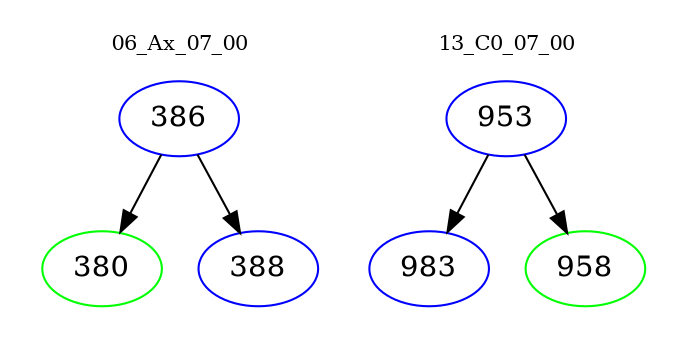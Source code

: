 digraph{
subgraph cluster_0 {
color = white
label = "06_Ax_07_00";
fontsize=10;
T0_386 [label="386", color="blue"]
T0_386 -> T0_380 [color="black"]
T0_380 [label="380", color="green"]
T0_386 -> T0_388 [color="black"]
T0_388 [label="388", color="blue"]
}
subgraph cluster_1 {
color = white
label = "13_C0_07_00";
fontsize=10;
T1_953 [label="953", color="blue"]
T1_953 -> T1_983 [color="black"]
T1_983 [label="983", color="blue"]
T1_953 -> T1_958 [color="black"]
T1_958 [label="958", color="green"]
}
}
